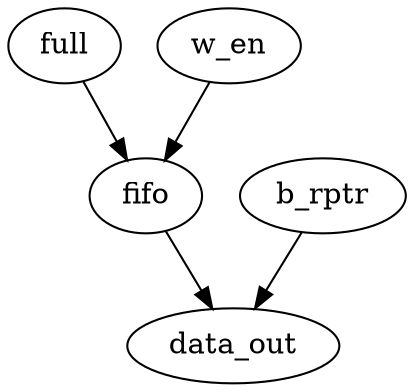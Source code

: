 strict digraph "" {
	full	 [complexity=6,
		importance=0.675675432144,
		rank=0.112612572024];
	fifo	 [complexity=4,
		importance=0.567567242859,
		rank=0.141891810715];
	full -> fifo;
	b_rptr	 [complexity=4,
		importance=0.405404567739,
		rank=0.101351141935];
	data_out	 [complexity=0,
		importance=0.297296378454,
		rank=0.0];
	b_rptr -> data_out;
	w_en	 [complexity=6,
		importance=0.675675432144,
		rank=0.112612572024];
	w_en -> fifo;
	fifo -> data_out;
}
